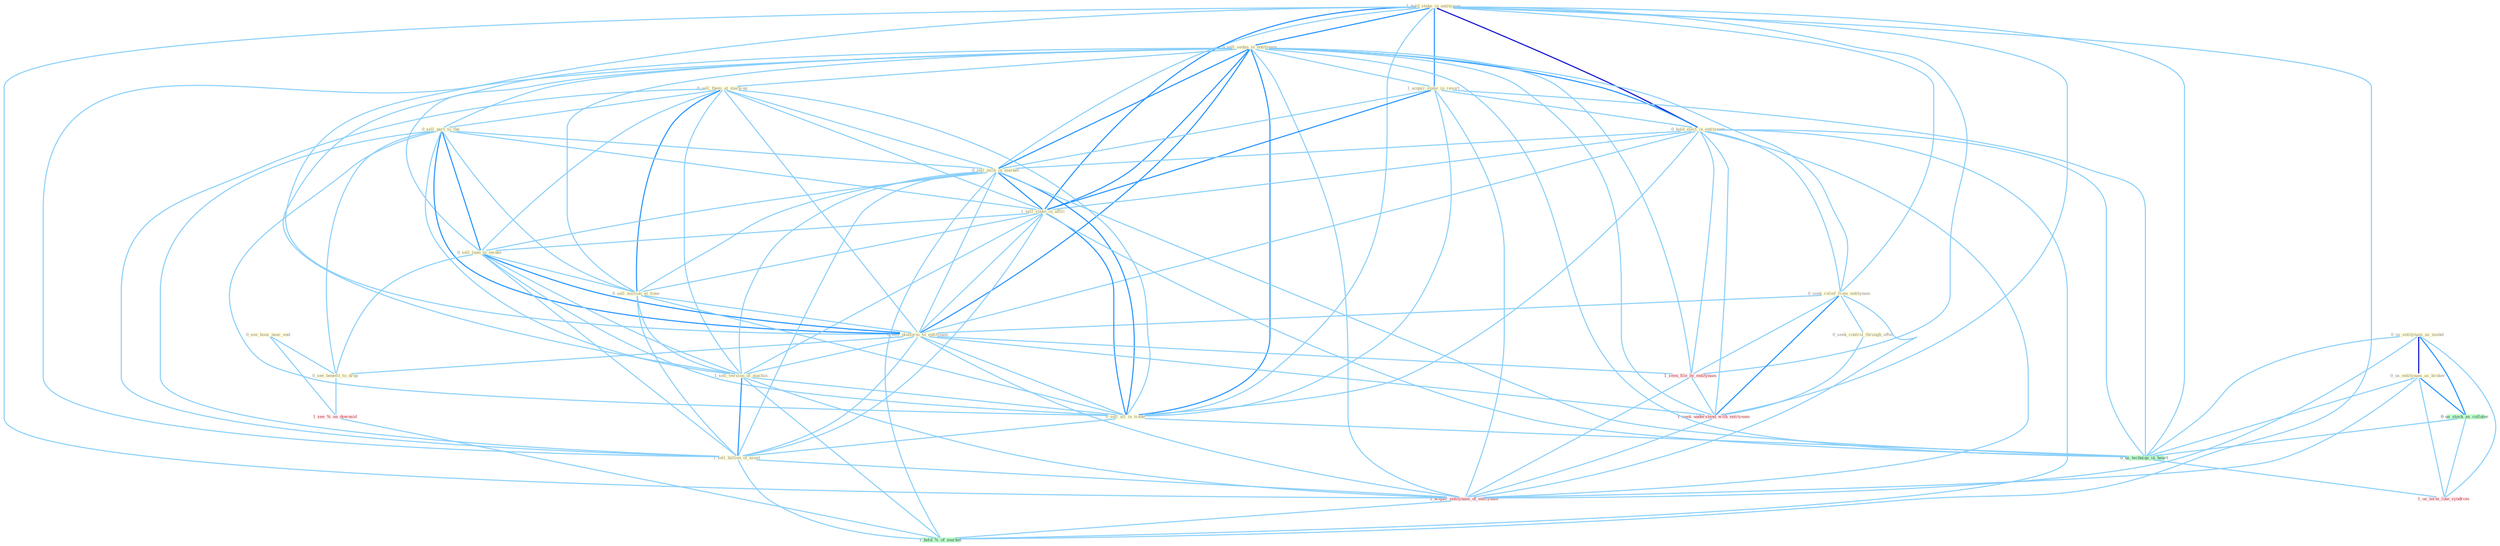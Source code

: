 Graph G{ 
    node
    [shape=polygon,style=filled,width=.5,height=.06,color="#BDFCC9",fixedsize=true,fontsize=4,
    fontcolor="#2f4f4f"];
    {node
    [color="#ffffe0", fontcolor="#8b7d6b"] "1_hold_stake_in_entitynam " "0_us_entitynam_as_model " "0_sell_sedan_in_entitynam " "0_sell_them_at_mark-up " "1_acquir_stake_in_resort " "0_hold_elect_in_entitynam " "0_seek_relief_from_entitynam " "0_sell_part_to_the " "0_sell_milk_in_market " "0_seek_control_through_offer " "1_sell_stake_in_affili " "0_sell_loan_to_owner " "0_sell_million_at_time " "0_sell_platform_to_entitynam " "1_sell_version_of_machin " "0_see_hous_near_end " "0_us_entitynam_as_broker " "0_see_benefit_to_drop " "0_sell_all_in_trade " "1_sell_billion_of_asset "}
{node [color="#fff0f5", fontcolor="#b22222"] "1_seen_file_by_entitynam " "1_seek_understand_with_entitynam " "1_acquir_entitynam_of_entitynam " "1_see_%_on_downsid " "1_us_term_like_syndrom "}
edge [color="#B0E2FF"];

	"1_hold_stake_in_entitynam " -- "0_sell_sedan_in_entitynam " [w="2", color="#1e90ff" , len=0.8];
	"1_hold_stake_in_entitynam " -- "1_acquir_stake_in_resort " [w="2", color="#1e90ff" , len=0.8];
	"1_hold_stake_in_entitynam " -- "0_hold_elect_in_entitynam " [w="3", color="#0000cd" , len=0.6];
	"1_hold_stake_in_entitynam " -- "0_seek_relief_from_entitynam " [w="1", color="#87cefa" ];
	"1_hold_stake_in_entitynam " -- "0_sell_milk_in_market " [w="1", color="#87cefa" ];
	"1_hold_stake_in_entitynam " -- "1_sell_stake_in_affili " [w="2", color="#1e90ff" , len=0.8];
	"1_hold_stake_in_entitynam " -- "0_sell_platform_to_entitynam " [w="1", color="#87cefa" ];
	"1_hold_stake_in_entitynam " -- "0_sell_all_in_trade " [w="1", color="#87cefa" ];
	"1_hold_stake_in_entitynam " -- "1_seen_file_by_entitynam " [w="1", color="#87cefa" ];
	"1_hold_stake_in_entitynam " -- "1_seek_understand_with_entitynam " [w="1", color="#87cefa" ];
	"1_hold_stake_in_entitynam " -- "1_acquir_entitynam_of_entitynam " [w="1", color="#87cefa" ];
	"1_hold_stake_in_entitynam " -- "0_us_techniqu_in_heart " [w="1", color="#87cefa" ];
	"1_hold_stake_in_entitynam " -- "1_hold_%_of_market " [w="1", color="#87cefa" ];
	"0_us_entitynam_as_model " -- "0_us_entitynam_as_broker " [w="3", color="#0000cd" , len=0.6];
	"0_us_entitynam_as_model " -- "0_us_stock_as_collater " [w="2", color="#1e90ff" , len=0.8];
	"0_us_entitynam_as_model " -- "1_acquir_entitynam_of_entitynam " [w="1", color="#87cefa" ];
	"0_us_entitynam_as_model " -- "0_us_techniqu_in_heart " [w="1", color="#87cefa" ];
	"0_us_entitynam_as_model " -- "1_us_term_like_syndrom " [w="1", color="#87cefa" ];
	"0_sell_sedan_in_entitynam " -- "0_sell_them_at_mark-up " [w="1", color="#87cefa" ];
	"0_sell_sedan_in_entitynam " -- "1_acquir_stake_in_resort " [w="1", color="#87cefa" ];
	"0_sell_sedan_in_entitynam " -- "0_hold_elect_in_entitynam " [w="2", color="#1e90ff" , len=0.8];
	"0_sell_sedan_in_entitynam " -- "0_seek_relief_from_entitynam " [w="1", color="#87cefa" ];
	"0_sell_sedan_in_entitynam " -- "0_sell_part_to_the " [w="1", color="#87cefa" ];
	"0_sell_sedan_in_entitynam " -- "0_sell_milk_in_market " [w="2", color="#1e90ff" , len=0.8];
	"0_sell_sedan_in_entitynam " -- "1_sell_stake_in_affili " [w="2", color="#1e90ff" , len=0.8];
	"0_sell_sedan_in_entitynam " -- "0_sell_loan_to_owner " [w="1", color="#87cefa" ];
	"0_sell_sedan_in_entitynam " -- "0_sell_million_at_time " [w="1", color="#87cefa" ];
	"0_sell_sedan_in_entitynam " -- "0_sell_platform_to_entitynam " [w="2", color="#1e90ff" , len=0.8];
	"0_sell_sedan_in_entitynam " -- "1_sell_version_of_machin " [w="1", color="#87cefa" ];
	"0_sell_sedan_in_entitynam " -- "0_sell_all_in_trade " [w="2", color="#1e90ff" , len=0.8];
	"0_sell_sedan_in_entitynam " -- "1_sell_billion_of_asset " [w="1", color="#87cefa" ];
	"0_sell_sedan_in_entitynam " -- "1_seen_file_by_entitynam " [w="1", color="#87cefa" ];
	"0_sell_sedan_in_entitynam " -- "1_seek_understand_with_entitynam " [w="1", color="#87cefa" ];
	"0_sell_sedan_in_entitynam " -- "1_acquir_entitynam_of_entitynam " [w="1", color="#87cefa" ];
	"0_sell_sedan_in_entitynam " -- "0_us_techniqu_in_heart " [w="1", color="#87cefa" ];
	"0_sell_them_at_mark-up " -- "0_sell_part_to_the " [w="1", color="#87cefa" ];
	"0_sell_them_at_mark-up " -- "0_sell_milk_in_market " [w="1", color="#87cefa" ];
	"0_sell_them_at_mark-up " -- "1_sell_stake_in_affili " [w="1", color="#87cefa" ];
	"0_sell_them_at_mark-up " -- "0_sell_loan_to_owner " [w="1", color="#87cefa" ];
	"0_sell_them_at_mark-up " -- "0_sell_million_at_time " [w="2", color="#1e90ff" , len=0.8];
	"0_sell_them_at_mark-up " -- "0_sell_platform_to_entitynam " [w="1", color="#87cefa" ];
	"0_sell_them_at_mark-up " -- "1_sell_version_of_machin " [w="1", color="#87cefa" ];
	"0_sell_them_at_mark-up " -- "0_sell_all_in_trade " [w="1", color="#87cefa" ];
	"0_sell_them_at_mark-up " -- "1_sell_billion_of_asset " [w="1", color="#87cefa" ];
	"1_acquir_stake_in_resort " -- "0_hold_elect_in_entitynam " [w="1", color="#87cefa" ];
	"1_acquir_stake_in_resort " -- "0_sell_milk_in_market " [w="1", color="#87cefa" ];
	"1_acquir_stake_in_resort " -- "1_sell_stake_in_affili " [w="2", color="#1e90ff" , len=0.8];
	"1_acquir_stake_in_resort " -- "0_sell_all_in_trade " [w="1", color="#87cefa" ];
	"1_acquir_stake_in_resort " -- "1_acquir_entitynam_of_entitynam " [w="1", color="#87cefa" ];
	"1_acquir_stake_in_resort " -- "0_us_techniqu_in_heart " [w="1", color="#87cefa" ];
	"0_hold_elect_in_entitynam " -- "0_seek_relief_from_entitynam " [w="1", color="#87cefa" ];
	"0_hold_elect_in_entitynam " -- "0_sell_milk_in_market " [w="1", color="#87cefa" ];
	"0_hold_elect_in_entitynam " -- "1_sell_stake_in_affili " [w="1", color="#87cefa" ];
	"0_hold_elect_in_entitynam " -- "0_sell_platform_to_entitynam " [w="1", color="#87cefa" ];
	"0_hold_elect_in_entitynam " -- "0_sell_all_in_trade " [w="1", color="#87cefa" ];
	"0_hold_elect_in_entitynam " -- "1_seen_file_by_entitynam " [w="1", color="#87cefa" ];
	"0_hold_elect_in_entitynam " -- "1_seek_understand_with_entitynam " [w="1", color="#87cefa" ];
	"0_hold_elect_in_entitynam " -- "1_acquir_entitynam_of_entitynam " [w="1", color="#87cefa" ];
	"0_hold_elect_in_entitynam " -- "0_us_techniqu_in_heart " [w="1", color="#87cefa" ];
	"0_hold_elect_in_entitynam " -- "1_hold_%_of_market " [w="1", color="#87cefa" ];
	"0_seek_relief_from_entitynam " -- "0_seek_control_through_offer " [w="1", color="#87cefa" ];
	"0_seek_relief_from_entitynam " -- "0_sell_platform_to_entitynam " [w="1", color="#87cefa" ];
	"0_seek_relief_from_entitynam " -- "1_seen_file_by_entitynam " [w="1", color="#87cefa" ];
	"0_seek_relief_from_entitynam " -- "1_seek_understand_with_entitynam " [w="2", color="#1e90ff" , len=0.8];
	"0_seek_relief_from_entitynam " -- "1_acquir_entitynam_of_entitynam " [w="1", color="#87cefa" ];
	"0_sell_part_to_the " -- "0_sell_milk_in_market " [w="1", color="#87cefa" ];
	"0_sell_part_to_the " -- "1_sell_stake_in_affili " [w="1", color="#87cefa" ];
	"0_sell_part_to_the " -- "0_sell_loan_to_owner " [w="2", color="#1e90ff" , len=0.8];
	"0_sell_part_to_the " -- "0_sell_million_at_time " [w="1", color="#87cefa" ];
	"0_sell_part_to_the " -- "0_sell_platform_to_entitynam " [w="2", color="#1e90ff" , len=0.8];
	"0_sell_part_to_the " -- "1_sell_version_of_machin " [w="1", color="#87cefa" ];
	"0_sell_part_to_the " -- "0_see_benefit_to_drop " [w="1", color="#87cefa" ];
	"0_sell_part_to_the " -- "0_sell_all_in_trade " [w="1", color="#87cefa" ];
	"0_sell_part_to_the " -- "1_sell_billion_of_asset " [w="1", color="#87cefa" ];
	"0_sell_milk_in_market " -- "1_sell_stake_in_affili " [w="2", color="#1e90ff" , len=0.8];
	"0_sell_milk_in_market " -- "0_sell_loan_to_owner " [w="1", color="#87cefa" ];
	"0_sell_milk_in_market " -- "0_sell_million_at_time " [w="1", color="#87cefa" ];
	"0_sell_milk_in_market " -- "0_sell_platform_to_entitynam " [w="1", color="#87cefa" ];
	"0_sell_milk_in_market " -- "1_sell_version_of_machin " [w="1", color="#87cefa" ];
	"0_sell_milk_in_market " -- "0_sell_all_in_trade " [w="2", color="#1e90ff" , len=0.8];
	"0_sell_milk_in_market " -- "1_sell_billion_of_asset " [w="1", color="#87cefa" ];
	"0_sell_milk_in_market " -- "0_us_techniqu_in_heart " [w="1", color="#87cefa" ];
	"0_sell_milk_in_market " -- "1_hold_%_of_market " [w="1", color="#87cefa" ];
	"0_seek_control_through_offer " -- "1_seek_understand_with_entitynam " [w="1", color="#87cefa" ];
	"1_sell_stake_in_affili " -- "0_sell_loan_to_owner " [w="1", color="#87cefa" ];
	"1_sell_stake_in_affili " -- "0_sell_million_at_time " [w="1", color="#87cefa" ];
	"1_sell_stake_in_affili " -- "0_sell_platform_to_entitynam " [w="1", color="#87cefa" ];
	"1_sell_stake_in_affili " -- "1_sell_version_of_machin " [w="1", color="#87cefa" ];
	"1_sell_stake_in_affili " -- "0_sell_all_in_trade " [w="2", color="#1e90ff" , len=0.8];
	"1_sell_stake_in_affili " -- "1_sell_billion_of_asset " [w="1", color="#87cefa" ];
	"1_sell_stake_in_affili " -- "0_us_techniqu_in_heart " [w="1", color="#87cefa" ];
	"0_sell_loan_to_owner " -- "0_sell_million_at_time " [w="1", color="#87cefa" ];
	"0_sell_loan_to_owner " -- "0_sell_platform_to_entitynam " [w="2", color="#1e90ff" , len=0.8];
	"0_sell_loan_to_owner " -- "1_sell_version_of_machin " [w="1", color="#87cefa" ];
	"0_sell_loan_to_owner " -- "0_see_benefit_to_drop " [w="1", color="#87cefa" ];
	"0_sell_loan_to_owner " -- "0_sell_all_in_trade " [w="1", color="#87cefa" ];
	"0_sell_loan_to_owner " -- "1_sell_billion_of_asset " [w="1", color="#87cefa" ];
	"0_sell_million_at_time " -- "0_sell_platform_to_entitynam " [w="1", color="#87cefa" ];
	"0_sell_million_at_time " -- "1_sell_version_of_machin " [w="1", color="#87cefa" ];
	"0_sell_million_at_time " -- "0_sell_all_in_trade " [w="1", color="#87cefa" ];
	"0_sell_million_at_time " -- "1_sell_billion_of_asset " [w="1", color="#87cefa" ];
	"0_sell_platform_to_entitynam " -- "1_sell_version_of_machin " [w="1", color="#87cefa" ];
	"0_sell_platform_to_entitynam " -- "0_see_benefit_to_drop " [w="1", color="#87cefa" ];
	"0_sell_platform_to_entitynam " -- "0_sell_all_in_trade " [w="1", color="#87cefa" ];
	"0_sell_platform_to_entitynam " -- "1_sell_billion_of_asset " [w="1", color="#87cefa" ];
	"0_sell_platform_to_entitynam " -- "1_seen_file_by_entitynam " [w="1", color="#87cefa" ];
	"0_sell_platform_to_entitynam " -- "1_seek_understand_with_entitynam " [w="1", color="#87cefa" ];
	"0_sell_platform_to_entitynam " -- "1_acquir_entitynam_of_entitynam " [w="1", color="#87cefa" ];
	"1_sell_version_of_machin " -- "0_sell_all_in_trade " [w="1", color="#87cefa" ];
	"1_sell_version_of_machin " -- "1_sell_billion_of_asset " [w="2", color="#1e90ff" , len=0.8];
	"1_sell_version_of_machin " -- "1_acquir_entitynam_of_entitynam " [w="1", color="#87cefa" ];
	"1_sell_version_of_machin " -- "1_hold_%_of_market " [w="1", color="#87cefa" ];
	"0_see_hous_near_end " -- "0_see_benefit_to_drop " [w="1", color="#87cefa" ];
	"0_see_hous_near_end " -- "1_see_%_on_downsid " [w="1", color="#87cefa" ];
	"0_us_entitynam_as_broker " -- "0_us_stock_as_collater " [w="2", color="#1e90ff" , len=0.8];
	"0_us_entitynam_as_broker " -- "1_acquir_entitynam_of_entitynam " [w="1", color="#87cefa" ];
	"0_us_entitynam_as_broker " -- "0_us_techniqu_in_heart " [w="1", color="#87cefa" ];
	"0_us_entitynam_as_broker " -- "1_us_term_like_syndrom " [w="1", color="#87cefa" ];
	"0_see_benefit_to_drop " -- "1_see_%_on_downsid " [w="1", color="#87cefa" ];
	"0_sell_all_in_trade " -- "1_sell_billion_of_asset " [w="1", color="#87cefa" ];
	"0_sell_all_in_trade " -- "0_us_techniqu_in_heart " [w="1", color="#87cefa" ];
	"1_sell_billion_of_asset " -- "1_acquir_entitynam_of_entitynam " [w="1", color="#87cefa" ];
	"1_sell_billion_of_asset " -- "1_hold_%_of_market " [w="1", color="#87cefa" ];
	"1_seen_file_by_entitynam " -- "1_seek_understand_with_entitynam " [w="1", color="#87cefa" ];
	"1_seen_file_by_entitynam " -- "1_acquir_entitynam_of_entitynam " [w="1", color="#87cefa" ];
	"0_us_stock_as_collater " -- "0_us_techniqu_in_heart " [w="1", color="#87cefa" ];
	"0_us_stock_as_collater " -- "1_us_term_like_syndrom " [w="1", color="#87cefa" ];
	"1_seek_understand_with_entitynam " -- "1_acquir_entitynam_of_entitynam " [w="1", color="#87cefa" ];
	"1_acquir_entitynam_of_entitynam " -- "1_hold_%_of_market " [w="1", color="#87cefa" ];
	"0_us_techniqu_in_heart " -- "1_us_term_like_syndrom " [w="1", color="#87cefa" ];
	"1_see_%_on_downsid " -- "1_hold_%_of_market " [w="1", color="#87cefa" ];
}